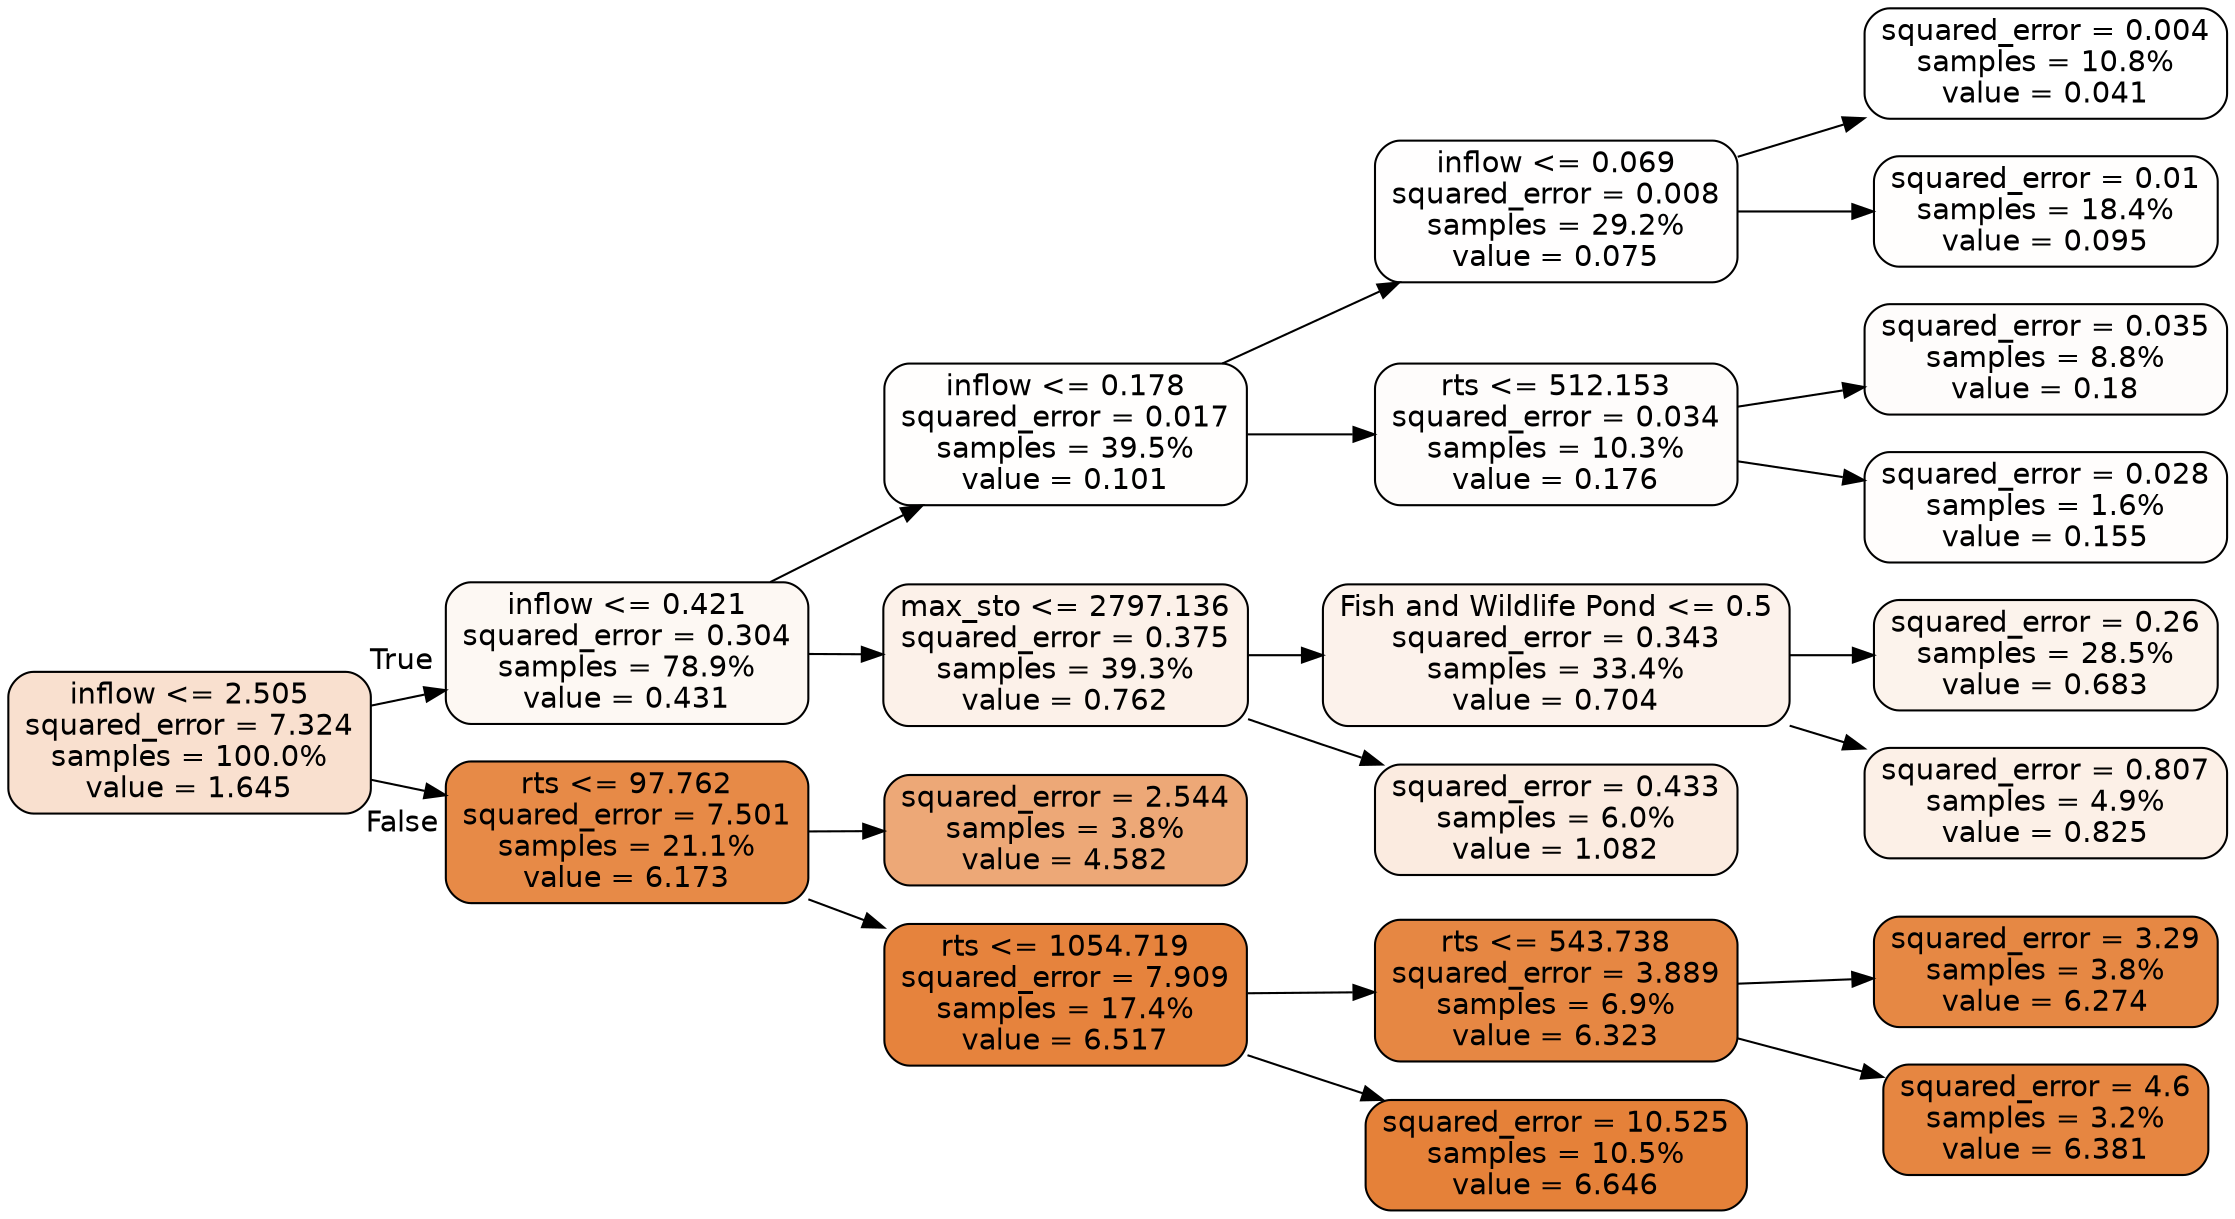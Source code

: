 digraph Tree {
node [shape=box, style="filled, rounded", color="black", fontname="helvetica"] ;
edge [fontname="helvetica"] ;
rankdir=LR ;
0 [label="inflow <= 2.505\nsquared_error = 7.324\nsamples = 100.0%\nvalue = 1.645", fillcolor="#f9e0cf"] ;
1 [label="inflow <= 0.421\nsquared_error = 0.304\nsamples = 78.9%\nvalue = 0.431", fillcolor="#fdf8f3"] ;
0 -> 1 [labeldistance=2.5, labelangle=-45, headlabel="True"] ;
2 [label="inflow <= 0.178\nsquared_error = 0.017\nsamples = 39.5%\nvalue = 0.101", fillcolor="#fffefd"] ;
1 -> 2 ;
3 [label="inflow <= 0.069\nsquared_error = 0.008\nsamples = 29.2%\nvalue = 0.075", fillcolor="#fffefe"] ;
2 -> 3 ;
4 [label="squared_error = 0.004\nsamples = 10.8%\nvalue = 0.041", fillcolor="#ffffff"] ;
3 -> 4 ;
5 [label="squared_error = 0.01\nsamples = 18.4%\nvalue = 0.095", fillcolor="#fffefd"] ;
3 -> 5 ;
6 [label="rts <= 512.153\nsquared_error = 0.034\nsamples = 10.3%\nvalue = 0.176", fillcolor="#fefcfb"] ;
2 -> 6 ;
7 [label="squared_error = 0.035\nsamples = 8.8%\nvalue = 0.18", fillcolor="#fefcfb"] ;
6 -> 7 ;
8 [label="squared_error = 0.028\nsamples = 1.6%\nvalue = 0.155", fillcolor="#fffdfc"] ;
6 -> 8 ;
9 [label="max_sto <= 2797.136\nsquared_error = 0.375\nsamples = 39.3%\nvalue = 0.762", fillcolor="#fcf1e9"] ;
1 -> 9 ;
10 [label="Fish and Wildlife Pond <= 0.5\nsquared_error = 0.343\nsamples = 33.4%\nvalue = 0.704", fillcolor="#fcf2eb"] ;
9 -> 10 ;
11 [label="squared_error = 0.26\nsamples = 28.5%\nvalue = 0.683", fillcolor="#fcf3ec"] ;
10 -> 11 ;
12 [label="squared_error = 0.807\nsamples = 4.9%\nvalue = 0.825", fillcolor="#fcf0e7"] ;
10 -> 12 ;
13 [label="squared_error = 0.433\nsamples = 6.0%\nvalue = 1.082", fillcolor="#fbebe0"] ;
9 -> 13 ;
14 [label="rts <= 97.762\nsquared_error = 7.501\nsamples = 21.1%\nvalue = 6.173", fillcolor="#e78a47"] ;
0 -> 14 [labeldistance=2.5, labelangle=45, headlabel="False"] ;
15 [label="squared_error = 2.544\nsamples = 3.8%\nvalue = 4.582", fillcolor="#eda877"] ;
14 -> 15 ;
16 [label="rts <= 1054.719\nsquared_error = 7.909\nsamples = 17.4%\nvalue = 6.517", fillcolor="#e6833d"] ;
14 -> 16 ;
17 [label="rts <= 543.738\nsquared_error = 3.889\nsamples = 6.9%\nvalue = 6.323", fillcolor="#e68743"] ;
16 -> 17 ;
18 [label="squared_error = 3.29\nsamples = 3.8%\nvalue = 6.274", fillcolor="#e68844"] ;
17 -> 18 ;
19 [label="squared_error = 4.6\nsamples = 3.2%\nvalue = 6.381", fillcolor="#e68641"] ;
17 -> 19 ;
20 [label="squared_error = 10.525\nsamples = 10.5%\nvalue = 6.646", fillcolor="#e58139"] ;
16 -> 20 ;
}